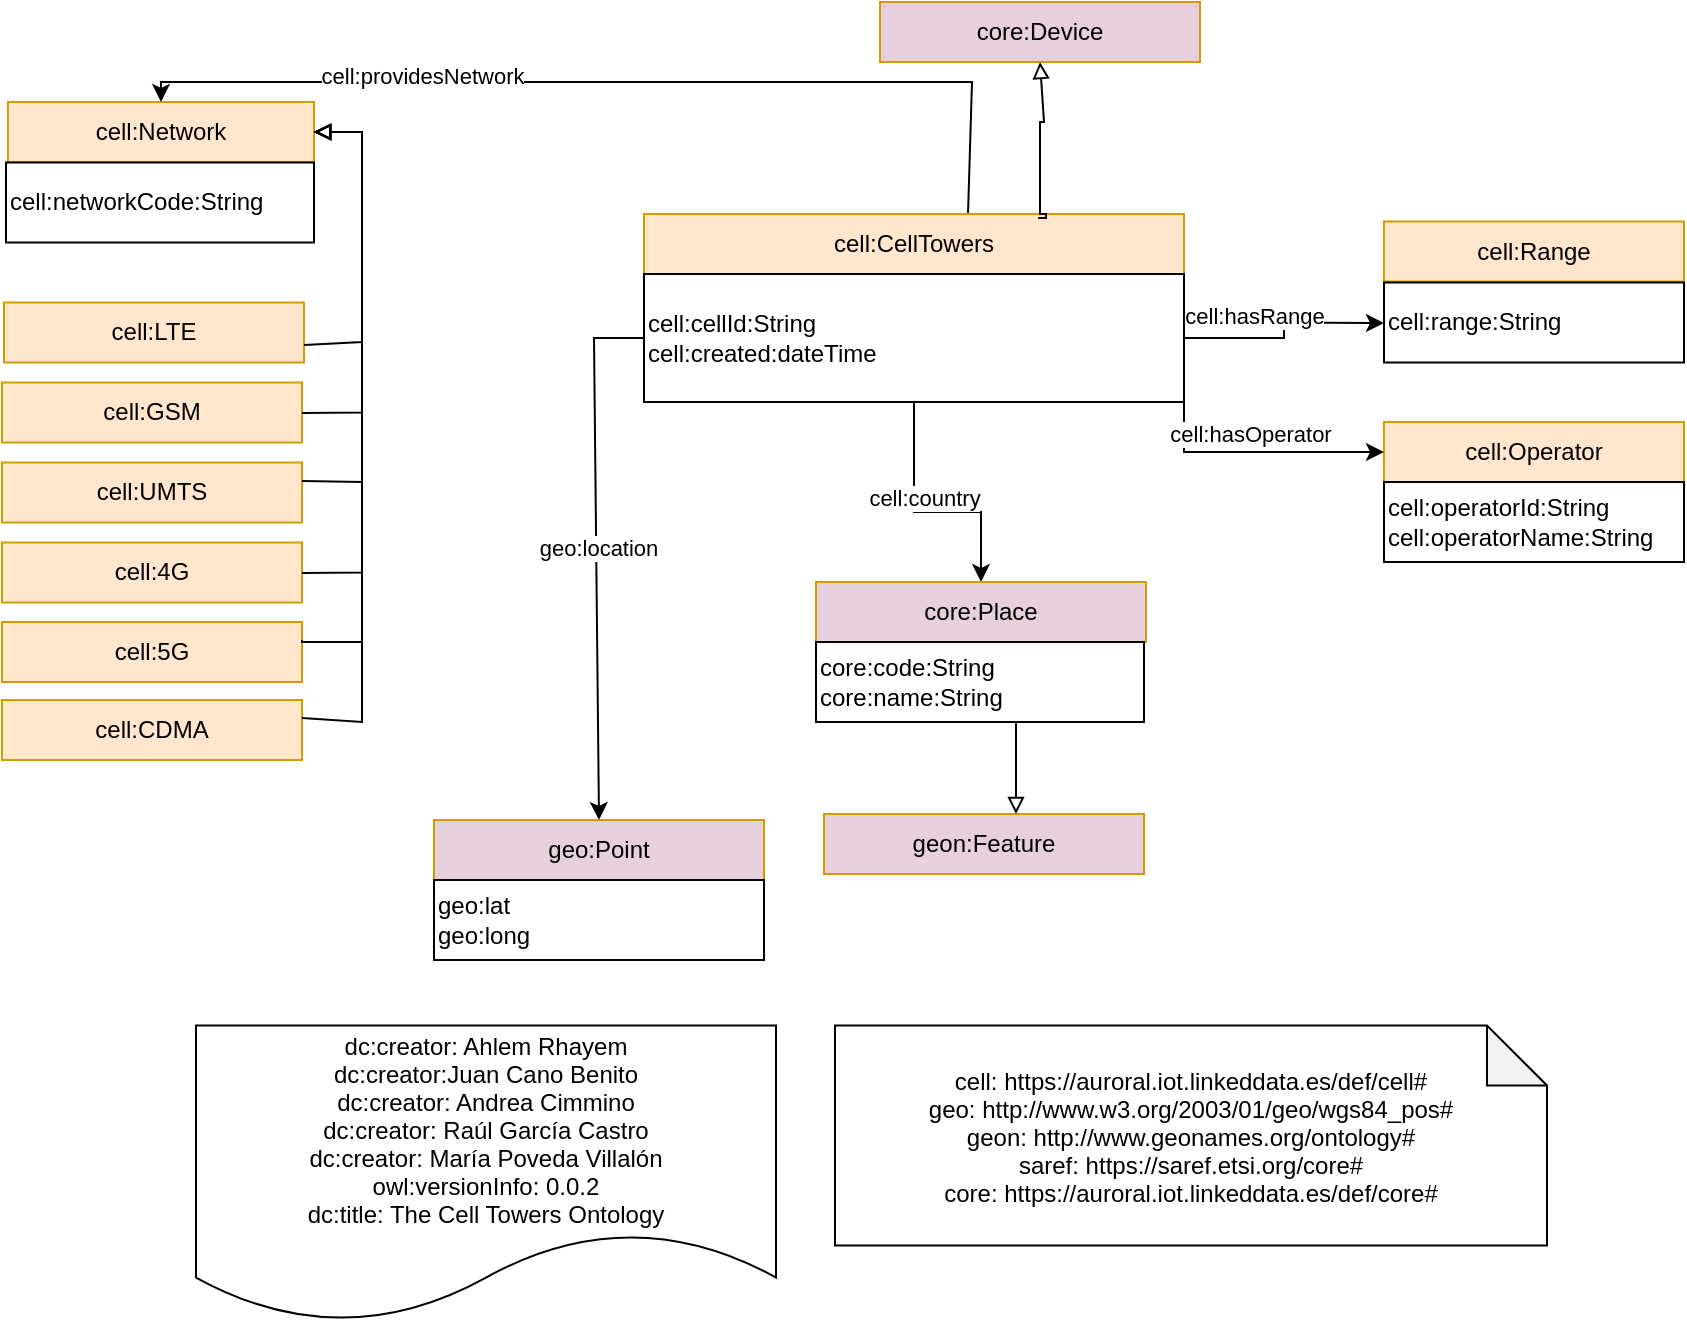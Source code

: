 <mxfile version="13.9.9" type="device"><diagram id="j3Iuz5jW5ZWUwNRPTU0H" name="Page-1"><mxGraphModel dx="2152" dy="1795" grid="1" gridSize="10" guides="1" tooltips="1" connect="1" arrows="1" fold="1" page="1" pageScale="1" pageWidth="827" pageHeight="1169" math="0" shadow="0"><root><mxCell id="0"/><mxCell id="1" parent="0"/><mxCell id="snNHeXXywmE0DaOTKSkb-2" value="cell:Network" style="rounded=0;whiteSpace=wrap;html=1;snapToPoint=1;points=[[0.1,0],[0.2,0],[0.3,0],[0.4,0],[0.5,0],[0.6,0],[0.7,0],[0.8,0],[0.9,0],[0,0.1],[0,0.3],[0,0.5],[0,0.7],[0,0.9],[0.1,1],[0.2,1],[0.3,1],[0.4,1],[0.5,1],[0.6,1],[0.7,1],[0.8,1],[0.9,1],[1,0.1],[1,0.3],[1,0.5],[1,0.7],[1,0.9]];fillColor=#ffe6cc;strokeColor=#d79b00;shadow=0;" parent="1" vertex="1"><mxGeometry x="-627" y="-370" width="153" height="30" as="geometry"/></mxCell><mxCell id="t8pC4BWFAhWbiUh7ZmZz-3" value="geon:Feature" style="rounded=0;whiteSpace=wrap;html=1;snapToPoint=1;points=[[0.1,0],[0.2,0],[0.3,0],[0.4,0],[0.5,0],[0.6,0],[0.7,0],[0.8,0],[0.9,0],[0,0.1],[0,0.3],[0,0.5],[0,0.7],[0,0.9],[0.1,1],[0.2,1],[0.3,1],[0.4,1],[0.5,1],[0.6,1],[0.7,1],[0.8,1],[0.9,1],[1,0.1],[1,0.3],[1,0.5],[1,0.7],[1,0.9]];fillColor=#E6D0DE;strokeColor=#d79b00;shadow=0;" parent="1" vertex="1"><mxGeometry x="-219" y="-14" width="160" height="30" as="geometry"/></mxCell><mxCell id="lBWgM5R_8VgdtOISkiUa-12" value="" style="edgeStyle=orthogonalEdgeStyle;rounded=0;orthogonalLoop=1;jettySize=auto;html=1;entryX=0.5;entryY=0;entryDx=0;entryDy=0;" parent="1" source="N2ee76cKsbYP5vud3ppf-1" target="snNHeXXywmE0DaOTKSkb-2" edge="1"><mxGeometry relative="1" as="geometry"><mxPoint x="-540" y="-370" as="targetPoint"/><Array as="points"><mxPoint x="-145" y="-380"/><mxPoint x="-550" y="-380"/></Array></mxGeometry></mxCell><mxCell id="lBWgM5R_8VgdtOISkiUa-13" value="cell:providesNetwork" style="edgeLabel;html=1;align=center;verticalAlign=middle;resizable=0;points=[];" parent="lBWgM5R_8VgdtOISkiUa-12" vertex="1" connectable="0"><mxGeometry x="0.417" y="-3" relative="1" as="geometry"><mxPoint as="offset"/></mxGeometry></mxCell><mxCell id="N2ee76cKsbYP5vud3ppf-1" value="cell:CellTowers" style="rounded=0;whiteSpace=wrap;html=1;snapToPoint=1;points=[[0.1,0],[0.2,0],[0.3,0],[0.4,0],[0.5,0],[0.6,0],[0.7,0],[0.8,0],[0.9,0],[0,0.1],[0,0.3],[0,0.5],[0,0.7],[0,0.9],[0.1,1],[0.2,1],[0.3,1],[0.4,1],[0.5,1],[0.6,1],[0.7,1],[0.8,1],[0.9,1],[1,0.1],[1,0.3],[1,0.5],[1,0.7],[1,0.9]];fillColor=#ffe6cc;strokeColor=#d79b00;shadow=0;" parent="1" vertex="1"><mxGeometry x="-309" y="-314" width="270" height="30" as="geometry"/></mxCell><mxCell id="lBWgM5R_8VgdtOISkiUa-20" value="" style="edgeStyle=orthogonalEdgeStyle;rounded=0;orthogonalLoop=1;jettySize=auto;html=1;" parent="1" source="N2ee76cKsbYP5vud3ppf-2" target="lBWgM5R_8VgdtOISkiUa-8" edge="1"><mxGeometry relative="1" as="geometry"><Array as="points"><mxPoint x="-174" y="-165"/></Array></mxGeometry></mxCell><mxCell id="lBWgM5R_8VgdtOISkiUa-21" value="cell:country" style="edgeLabel;html=1;align=center;verticalAlign=middle;resizable=0;points=[];" parent="lBWgM5R_8VgdtOISkiUa-20" vertex="1" connectable="0"><mxGeometry x="-0.227" y="5" relative="1" as="geometry"><mxPoint as="offset"/></mxGeometry></mxCell><mxCell id="lBWgM5R_8VgdtOISkiUa-37" value="" style="edgeStyle=orthogonalEdgeStyle;rounded=0;orthogonalLoop=1;jettySize=auto;html=1;exitX=0;exitY=0.5;exitDx=0;exitDy=0;" parent="1" source="N2ee76cKsbYP5vud3ppf-2" target="lBWgM5R_8VgdtOISkiUa-7" edge="1"><mxGeometry relative="1" as="geometry"><mxPoint x="-464" y="-242" as="targetPoint"/><Array as="points"><mxPoint x="-334" y="-252"/></Array></mxGeometry></mxCell><mxCell id="lBWgM5R_8VgdtOISkiUa-38" value="geo:location" style="edgeLabel;html=1;align=center;verticalAlign=middle;resizable=0;points=[];" parent="lBWgM5R_8VgdtOISkiUa-37" vertex="1" connectable="0"><mxGeometry x="-0.028" y="1" relative="1" as="geometry"><mxPoint as="offset"/></mxGeometry></mxCell><mxCell id="lBWgM5R_8VgdtOISkiUa-41" value="" style="edgeStyle=orthogonalEdgeStyle;rounded=0;orthogonalLoop=1;jettySize=auto;html=1;" parent="1" source="N2ee76cKsbYP5vud3ppf-2" target="lBWgM5R_8VgdtOISkiUa-40" edge="1"><mxGeometry relative="1" as="geometry"/></mxCell><mxCell id="lBWgM5R_8VgdtOISkiUa-42" value="cell:hasRange" style="edgeLabel;html=1;align=center;verticalAlign=middle;resizable=0;points=[];" parent="lBWgM5R_8VgdtOISkiUa-41" vertex="1" connectable="0"><mxGeometry x="-0.354" y="-3" relative="1" as="geometry"><mxPoint y="-14" as="offset"/></mxGeometry></mxCell><mxCell id="N2ee76cKsbYP5vud3ppf-2" value="&lt;span&gt;&lt;br&gt;cell:cellId:String&lt;br&gt;cell:created:dateTime&lt;br&gt;&lt;br&gt;&lt;/span&gt;" style="rounded=0;whiteSpace=wrap;html=1;snapToPoint=1;points=[[0.1,0],[0.2,0],[0.3,0],[0.4,0],[0.5,0],[0.6,0],[0.7,0],[0.8,0],[0.9,0],[0,0.1],[0,0.3],[0,0.5],[0,0.7],[0,0.9],[0.1,1],[0.2,1],[0.3,1],[0.4,1],[0.5,1],[0.6,1],[0.7,1],[0.8,1],[0.9,1],[1,0.1],[1,0.3],[1,0.5],[1,0.7],[1,0.9]];align=left;" parent="1" vertex="1"><mxGeometry x="-309" y="-284" width="270" height="64" as="geometry"/></mxCell><mxCell id="lBWgM5R_8VgdtOISkiUa-1" value="core:Device" style="rounded=0;whiteSpace=wrap;html=1;snapToPoint=1;points=[[0.1,0],[0.2,0],[0.3,0],[0.4,0],[0.5,0],[0.6,0],[0.7,0],[0.8,0],[0.9,0],[0,0.1],[0,0.3],[0,0.5],[0,0.7],[0,0.9],[0.1,1],[0.2,1],[0.3,1],[0.4,1],[0.5,1],[0.6,1],[0.7,1],[0.8,1],[0.9,1],[1,0.1],[1,0.3],[1,0.5],[1,0.7],[1,0.9]];fillColor=#E6D0DE;strokeColor=#d79b00;shadow=0;" parent="1" vertex="1"><mxGeometry x="-191" y="-420" width="160" height="30" as="geometry"/></mxCell><mxCell id="lBWgM5R_8VgdtOISkiUa-7" value="geo:Point" style="rounded=0;whiteSpace=wrap;html=1;snapToPoint=1;points=[[0.1,0],[0.2,0],[0.3,0],[0.4,0],[0.5,0],[0.6,0],[0.7,0],[0.8,0],[0.9,0],[0,0.1],[0,0.3],[0,0.5],[0,0.7],[0,0.9],[0.1,1],[0.2,1],[0.3,1],[0.4,1],[0.5,1],[0.6,1],[0.7,1],[0.8,1],[0.9,1],[1,0.1],[1,0.3],[1,0.5],[1,0.7],[1,0.9]];fillColor=#E6D0DE;strokeColor=#d79b00;shadow=0;" parent="1" vertex="1"><mxGeometry x="-414" y="-11" width="165" height="30" as="geometry"/></mxCell><mxCell id="lBWgM5R_8VgdtOISkiUa-8" value="core:Place" style="rounded=0;whiteSpace=wrap;html=1;snapToPoint=1;points=[[0.1,0],[0.2,0],[0.3,0],[0.4,0],[0.5,0],[0.6,0],[0.7,0],[0.8,0],[0.9,0],[0,0.1],[0,0.3],[0,0.5],[0,0.7],[0,0.9],[0.1,1],[0.2,1],[0.3,1],[0.4,1],[0.5,1],[0.6,1],[0.7,1],[0.8,1],[0.9,1],[1,0.1],[1,0.3],[1,0.5],[1,0.7],[1,0.9]];fillColor=#E6D0DE;strokeColor=#d79b00;shadow=0;" parent="1" vertex="1"><mxGeometry x="-223" y="-130" width="165" height="30" as="geometry"/></mxCell><mxCell id="lBWgM5R_8VgdtOISkiUa-19" style="edgeStyle=orthogonalEdgeStyle;rounded=0;orthogonalLoop=1;jettySize=auto;html=1;fontSize=11;endArrow=block;endFill=0;exitX=0.73;exitY=0.067;exitDx=0;exitDy=0;exitPerimeter=0;" parent="1" source="N2ee76cKsbYP5vud3ppf-1" target="lBWgM5R_8VgdtOISkiUa-1" edge="1"><mxGeometry relative="1" as="geometry"><mxPoint x="-111" y="-300" as="sourcePoint"/><mxPoint x="-49" y="-350" as="targetPoint"/><Array as="points"><mxPoint x="-108" y="-312"/><mxPoint x="-108" y="-314"/><mxPoint x="-111" y="-314"/><mxPoint x="-111" y="-360"/><mxPoint x="-109" y="-360"/></Array></mxGeometry></mxCell><mxCell id="lBWgM5R_8VgdtOISkiUa-22" value="&lt;span&gt;cell:networkCode:String&lt;br&gt;&lt;/span&gt;" style="rounded=0;whiteSpace=wrap;html=1;snapToPoint=1;points=[[0.1,0],[0.2,0],[0.3,0],[0.4,0],[0.5,0],[0.6,0],[0.7,0],[0.8,0],[0.9,0],[0,0.1],[0,0.3],[0,0.5],[0,0.7],[0,0.9],[0.1,1],[0.2,1],[0.3,1],[0.4,1],[0.5,1],[0.6,1],[0.7,1],[0.8,1],[0.9,1],[1,0.1],[1,0.3],[1,0.5],[1,0.7],[1,0.9]];align=left;" parent="1" vertex="1"><mxGeometry x="-628" y="-339.75" width="154" height="40" as="geometry"/></mxCell><mxCell id="lBWgM5R_8VgdtOISkiUa-23" style="edgeStyle=orthogonalEdgeStyle;rounded=0;orthogonalLoop=1;jettySize=auto;html=1;fontSize=11;endArrow=block;endFill=0;entryX=0.6;entryY=0;entryDx=0;entryDy=0;" parent="1" source="lBWgM5R_8VgdtOISkiUa-8" target="t8pC4BWFAhWbiUh7ZmZz-3" edge="1"><mxGeometry relative="1" as="geometry"><mxPoint x="-109" y="-34" as="sourcePoint"/><mxPoint x="-73" y="-110" as="targetPoint"/><Array as="points"><mxPoint x="-157" y="-60"/><mxPoint x="-123" y="-60"/></Array></mxGeometry></mxCell><mxCell id="lBWgM5R_8VgdtOISkiUa-39" value="cell:Range" style="rounded=0;whiteSpace=wrap;html=1;snapToPoint=1;points=[[0.1,0],[0.2,0],[0.3,0],[0.4,0],[0.5,0],[0.6,0],[0.7,0],[0.8,0],[0.9,0],[0,0.1],[0,0.3],[0,0.5],[0,0.7],[0,0.9],[0.1,1],[0.2,1],[0.3,1],[0.4,1],[0.5,1],[0.6,1],[0.7,1],[0.8,1],[0.9,1],[1,0.1],[1,0.3],[1,0.5],[1,0.7],[1,0.9]];fillColor=#ffe6cc;strokeColor=#d79b00;shadow=0;" parent="1" vertex="1"><mxGeometry x="61" y="-310.25" width="150" height="30" as="geometry"/></mxCell><mxCell id="lBWgM5R_8VgdtOISkiUa-40" value="&lt;span&gt;cell:range:String&lt;br&gt;&lt;/span&gt;" style="rounded=0;whiteSpace=wrap;html=1;snapToPoint=1;points=[[0.1,0],[0.2,0],[0.3,0],[0.4,0],[0.5,0],[0.6,0],[0.7,0],[0.8,0],[0.9,0],[0,0.1],[0,0.3],[0,0.5],[0,0.7],[0,0.9],[0.1,1],[0.2,1],[0.3,1],[0.4,1],[0.5,1],[0.6,1],[0.7,1],[0.8,1],[0.9,1],[1,0.1],[1,0.3],[1,0.5],[1,0.7],[1,0.9]];align=left;" parent="1" vertex="1"><mxGeometry x="61" y="-279.75" width="150" height="40" as="geometry"/></mxCell><mxCell id="lBWgM5R_8VgdtOISkiUa-43" value="&lt;span&gt;geo:lat&lt;br&gt;geo:long&lt;br&gt;&lt;/span&gt;" style="rounded=0;whiteSpace=wrap;html=1;snapToPoint=1;points=[[0.1,0],[0.2,0],[0.3,0],[0.4,0],[0.5,0],[0.6,0],[0.7,0],[0.8,0],[0.9,0],[0,0.1],[0,0.3],[0,0.5],[0,0.7],[0,0.9],[0.1,1],[0.2,1],[0.3,1],[0.4,1],[0.5,1],[0.6,1],[0.7,1],[0.8,1],[0.9,1],[1,0.1],[1,0.3],[1,0.5],[1,0.7],[1,0.9]];align=left;" parent="1" vertex="1"><mxGeometry x="-414" y="19" width="165" height="40" as="geometry"/></mxCell><mxCell id="FvZBYeOyouAdm5kxt9zf-1" value="dc:creator: Ahlem Rhayem&#10;dc:creator:Juan Cano Benito&#10;dc:creator: Andrea Cimmino&#10;dc:creator: Raúl García Castro&#10;dc:creator: María Poveda Villalón&#10;owl:versionInfo: 0.0.2&#10;dc:title: The Cell Towers Ontology" style="shape=document;boundedLbl=1;" vertex="1" parent="1"><mxGeometry x="-533" y="91.75" width="290" height="148.25" as="geometry"/></mxCell><mxCell id="FvZBYeOyouAdm5kxt9zf-2" value="cell: https://auroral.iot.linkeddata.es/def/cell#&#10;geo: http://www.w3.org/2003/01/geo/wgs84_pos#&#10;geon: http://www.geonames.org/ontology#&#10;saref: https://saref.etsi.org/core#&#10;core: https://auroral.iot.linkeddata.es/def/core#" style="shape=note;backgroundOutline=1;darkOpacity=0.05;" vertex="1" parent="1"><mxGeometry x="-213.5" y="91.75" width="356" height="110" as="geometry"/></mxCell><mxCell id="FvZBYeOyouAdm5kxt9zf-3" value="cell:Operator" style="rounded=0;whiteSpace=wrap;html=1;snapToPoint=1;points=[[0.1,0],[0.2,0],[0.3,0],[0.4,0],[0.5,0],[0.6,0],[0.7,0],[0.8,0],[0.9,0],[0,0.1],[0,0.3],[0,0.5],[0,0.7],[0,0.9],[0.1,1],[0.2,1],[0.3,1],[0.4,1],[0.5,1],[0.6,1],[0.7,1],[0.8,1],[0.9,1],[1,0.1],[1,0.3],[1,0.5],[1,0.7],[1,0.9]];fillColor=#ffe6cc;strokeColor=#d79b00;shadow=0;" vertex="1" parent="1"><mxGeometry x="61" y="-210" width="150" height="30" as="geometry"/></mxCell><mxCell id="FvZBYeOyouAdm5kxt9zf-5" value="" style="edgeStyle=orthogonalEdgeStyle;rounded=0;orthogonalLoop=1;jettySize=auto;html=1;exitX=1;exitY=0.5;exitDx=0;exitDy=0;" edge="1" parent="1" source="N2ee76cKsbYP5vud3ppf-2" target="FvZBYeOyouAdm5kxt9zf-3"><mxGeometry relative="1" as="geometry"><mxPoint x="-29" y="-227" as="sourcePoint"/><mxPoint x="71" y="-250" as="targetPoint"/><Array as="points"><mxPoint x="-39" y="-195"/></Array></mxGeometry></mxCell><mxCell id="FvZBYeOyouAdm5kxt9zf-6" value="cell:hasOperator" style="edgeLabel;html=1;align=center;verticalAlign=middle;resizable=0;points=[];" vertex="1" connectable="0" parent="FvZBYeOyouAdm5kxt9zf-5"><mxGeometry x="-0.354" y="-3" relative="1" as="geometry"><mxPoint x="36" y="-3" as="offset"/></mxGeometry></mxCell><mxCell id="FvZBYeOyouAdm5kxt9zf-7" value="&lt;span&gt;cell:operatorId:String&lt;br&gt;cell:operatorName:String&lt;br&gt;&lt;/span&gt;" style="rounded=0;whiteSpace=wrap;html=1;snapToPoint=1;points=[[0.1,0],[0.2,0],[0.3,0],[0.4,0],[0.5,0],[0.6,0],[0.7,0],[0.8,0],[0.9,0],[0,0.1],[0,0.3],[0,0.5],[0,0.7],[0,0.9],[0.1,1],[0.2,1],[0.3,1],[0.4,1],[0.5,1],[0.6,1],[0.7,1],[0.8,1],[0.9,1],[1,0.1],[1,0.3],[1,0.5],[1,0.7],[1,0.9]];align=left;" vertex="1" parent="1"><mxGeometry x="61" y="-180" width="150" height="40" as="geometry"/></mxCell><mxCell id="FvZBYeOyouAdm5kxt9zf-8" value="&lt;span&gt;core:code:String&lt;br&gt;core:name:String&lt;br&gt;&lt;/span&gt;" style="rounded=0;whiteSpace=wrap;html=1;snapToPoint=1;points=[[0.1,0],[0.2,0],[0.3,0],[0.4,0],[0.5,0],[0.6,0],[0.7,0],[0.8,0],[0.9,0],[0,0.1],[0,0.3],[0,0.5],[0,0.7],[0,0.9],[0.1,1],[0.2,1],[0.3,1],[0.4,1],[0.5,1],[0.6,1],[0.7,1],[0.8,1],[0.9,1],[1,0.1],[1,0.3],[1,0.5],[1,0.7],[1,0.9]];align=left;" vertex="1" parent="1"><mxGeometry x="-223" y="-100" width="164" height="40" as="geometry"/></mxCell><mxCell id="FvZBYeOyouAdm5kxt9zf-9" value="cell:LTE" style="rounded=0;whiteSpace=wrap;html=1;snapToPoint=1;points=[[0.1,0],[0.2,0],[0.3,0],[0.4,0],[0.5,0],[0.6,0],[0.7,0],[0.8,0],[0.9,0],[0,0.1],[0,0.3],[0,0.5],[0,0.7],[0,0.9],[0.1,1],[0.2,1],[0.3,1],[0.4,1],[0.5,1],[0.6,1],[0.7,1],[0.8,1],[0.9,1],[1,0.1],[1,0.3],[1,0.5],[1,0.7],[1,0.9]];fillColor=#ffe6cc;strokeColor=#d79b00;shadow=0;" vertex="1" parent="1"><mxGeometry x="-629" y="-269.75" width="150" height="30" as="geometry"/></mxCell><mxCell id="FvZBYeOyouAdm5kxt9zf-10" value="cell:GSM" style="rounded=0;whiteSpace=wrap;html=1;snapToPoint=1;points=[[0.1,0],[0.2,0],[0.3,0],[0.4,0],[0.5,0],[0.6,0],[0.7,0],[0.8,0],[0.9,0],[0,0.1],[0,0.3],[0,0.5],[0,0.7],[0,0.9],[0.1,1],[0.2,1],[0.3,1],[0.4,1],[0.5,1],[0.6,1],[0.7,1],[0.8,1],[0.9,1],[1,0.1],[1,0.3],[1,0.5],[1,0.7],[1,0.9]];fillColor=#ffe6cc;strokeColor=#d79b00;shadow=0;" vertex="1" parent="1"><mxGeometry x="-630" y="-229.75" width="150" height="30" as="geometry"/></mxCell><mxCell id="FvZBYeOyouAdm5kxt9zf-11" value="cell:UMTS" style="rounded=0;whiteSpace=wrap;html=1;snapToPoint=1;points=[[0.1,0],[0.2,0],[0.3,0],[0.4,0],[0.5,0],[0.6,0],[0.7,0],[0.8,0],[0.9,0],[0,0.1],[0,0.3],[0,0.5],[0,0.7],[0,0.9],[0.1,1],[0.2,1],[0.3,1],[0.4,1],[0.5,1],[0.6,1],[0.7,1],[0.8,1],[0.9,1],[1,0.1],[1,0.3],[1,0.5],[1,0.7],[1,0.9]];fillColor=#ffe6cc;strokeColor=#d79b00;shadow=0;" vertex="1" parent="1"><mxGeometry x="-630" y="-189.75" width="150" height="30" as="geometry"/></mxCell><mxCell id="FvZBYeOyouAdm5kxt9zf-13" value="cell:4G" style="rounded=0;whiteSpace=wrap;html=1;snapToPoint=1;points=[[0.1,0],[0.2,0],[0.3,0],[0.4,0],[0.5,0],[0.6,0],[0.7,0],[0.8,0],[0.9,0],[0,0.1],[0,0.3],[0,0.5],[0,0.7],[0,0.9],[0.1,1],[0.2,1],[0.3,1],[0.4,1],[0.5,1],[0.6,1],[0.7,1],[0.8,1],[0.9,1],[1,0.1],[1,0.3],[1,0.5],[1,0.7],[1,0.9]];fillColor=#ffe6cc;strokeColor=#d79b00;shadow=0;" vertex="1" parent="1"><mxGeometry x="-630" y="-149.75" width="150" height="30" as="geometry"/></mxCell><mxCell id="FvZBYeOyouAdm5kxt9zf-17" value="cell:5G" style="rounded=0;whiteSpace=wrap;html=1;snapToPoint=1;points=[[0.1,0],[0.2,0],[0.3,0],[0.4,0],[0.5,0],[0.6,0],[0.7,0],[0.8,0],[0.9,0],[0,0.1],[0,0.3],[0,0.5],[0,0.7],[0,0.9],[0.1,1],[0.2,1],[0.3,1],[0.4,1],[0.5,1],[0.6,1],[0.7,1],[0.8,1],[0.9,1],[1,0.1],[1,0.3],[1,0.5],[1,0.7],[1,0.9]];fillColor=#ffe6cc;strokeColor=#d79b00;shadow=0;" vertex="1" parent="1"><mxGeometry x="-630" y="-110" width="150" height="30" as="geometry"/></mxCell><mxCell id="FvZBYeOyouAdm5kxt9zf-19" value="cell:CDMA" style="rounded=0;whiteSpace=wrap;html=1;snapToPoint=1;points=[[0.1,0],[0.2,0],[0.3,0],[0.4,0],[0.5,0],[0.6,0],[0.7,0],[0.8,0],[0.9,0],[0,0.1],[0,0.3],[0,0.5],[0,0.7],[0,0.9],[0.1,1],[0.2,1],[0.3,1],[0.4,1],[0.5,1],[0.6,1],[0.7,1],[0.8,1],[0.9,1],[1,0.1],[1,0.3],[1,0.5],[1,0.7],[1,0.9]];fillColor=#ffe6cc;strokeColor=#d79b00;shadow=0;" vertex="1" parent="1"><mxGeometry x="-630" y="-71" width="150" height="30" as="geometry"/></mxCell><mxCell id="FvZBYeOyouAdm5kxt9zf-20" style="edgeStyle=orthogonalEdgeStyle;rounded=0;orthogonalLoop=1;jettySize=auto;html=1;fontSize=11;endArrow=block;endFill=0;" edge="1" parent="1" source="FvZBYeOyouAdm5kxt9zf-9" target="snNHeXXywmE0DaOTKSkb-2"><mxGeometry relative="1" as="geometry"><mxPoint x="-400" y="-245.75" as="sourcePoint"/><mxPoint x="-366" y="-159.75" as="targetPoint"/><Array as="points"><mxPoint x="-450" y="-250"/><mxPoint x="-450" y="-355"/></Array></mxGeometry></mxCell><mxCell id="FvZBYeOyouAdm5kxt9zf-21" style="edgeStyle=orthogonalEdgeStyle;rounded=0;orthogonalLoop=1;jettySize=auto;html=1;fontSize=11;endArrow=block;endFill=0;" edge="1" parent="1" source="FvZBYeOyouAdm5kxt9zf-10" target="snNHeXXywmE0DaOTKSkb-2"><mxGeometry relative="1" as="geometry"><mxPoint x="-480" y="-215" as="sourcePoint"/><mxPoint x="-474" y="-355" as="targetPoint"/><Array as="points"><mxPoint x="-450" y="-215"/><mxPoint x="-450" y="-355"/></Array></mxGeometry></mxCell><mxCell id="FvZBYeOyouAdm5kxt9zf-22" style="edgeStyle=orthogonalEdgeStyle;rounded=0;orthogonalLoop=1;jettySize=auto;html=1;fontSize=11;endArrow=block;endFill=0;" edge="1" parent="1" source="FvZBYeOyouAdm5kxt9zf-11" target="snNHeXXywmE0DaOTKSkb-2"><mxGeometry relative="1" as="geometry"><mxPoint x="-474" y="-180" as="sourcePoint"/><mxPoint x="-468" y="-320" as="targetPoint"/><Array as="points"><mxPoint x="-450" y="-180"/><mxPoint x="-450" y="-355"/></Array></mxGeometry></mxCell><mxCell id="FvZBYeOyouAdm5kxt9zf-23" style="edgeStyle=orthogonalEdgeStyle;rounded=0;orthogonalLoop=1;jettySize=auto;html=1;fontSize=11;endArrow=block;endFill=0;" edge="1" parent="1" source="FvZBYeOyouAdm5kxt9zf-13" target="snNHeXXywmE0DaOTKSkb-2"><mxGeometry relative="1" as="geometry"><mxPoint x="-474" y="-136.25" as="sourcePoint"/><mxPoint x="-468" y="-310.25" as="targetPoint"/><Array as="points"><mxPoint x="-450" y="-135"/><mxPoint x="-450" y="-355"/></Array></mxGeometry></mxCell><mxCell id="FvZBYeOyouAdm5kxt9zf-24" style="edgeStyle=orthogonalEdgeStyle;rounded=0;orthogonalLoop=1;jettySize=auto;html=1;fontSize=11;endArrow=block;endFill=0;exitX=1;exitY=0.3;exitDx=0;exitDy=0;" edge="1" parent="1" source="FvZBYeOyouAdm5kxt9zf-17" target="snNHeXXywmE0DaOTKSkb-2"><mxGeometry relative="1" as="geometry"><mxPoint x="-474" y="-100" as="sourcePoint"/><mxPoint x="-468" y="-320" as="targetPoint"/><Array as="points"><mxPoint x="-480" y="-100"/><mxPoint x="-450" y="-100"/><mxPoint x="-450" y="-355"/></Array></mxGeometry></mxCell><mxCell id="FvZBYeOyouAdm5kxt9zf-25" style="edgeStyle=orthogonalEdgeStyle;rounded=0;orthogonalLoop=1;jettySize=auto;html=1;fontSize=11;endArrow=block;endFill=0;" edge="1" parent="1" source="FvZBYeOyouAdm5kxt9zf-19" target="snNHeXXywmE0DaOTKSkb-2"><mxGeometry relative="1" as="geometry"><mxPoint x="-500" y="-60" as="sourcePoint"/><mxPoint x="-468" y="-315" as="targetPoint"/><Array as="points"><mxPoint x="-450" y="-60"/><mxPoint x="-450" y="-355"/></Array></mxGeometry></mxCell></root></mxGraphModel></diagram></mxfile>